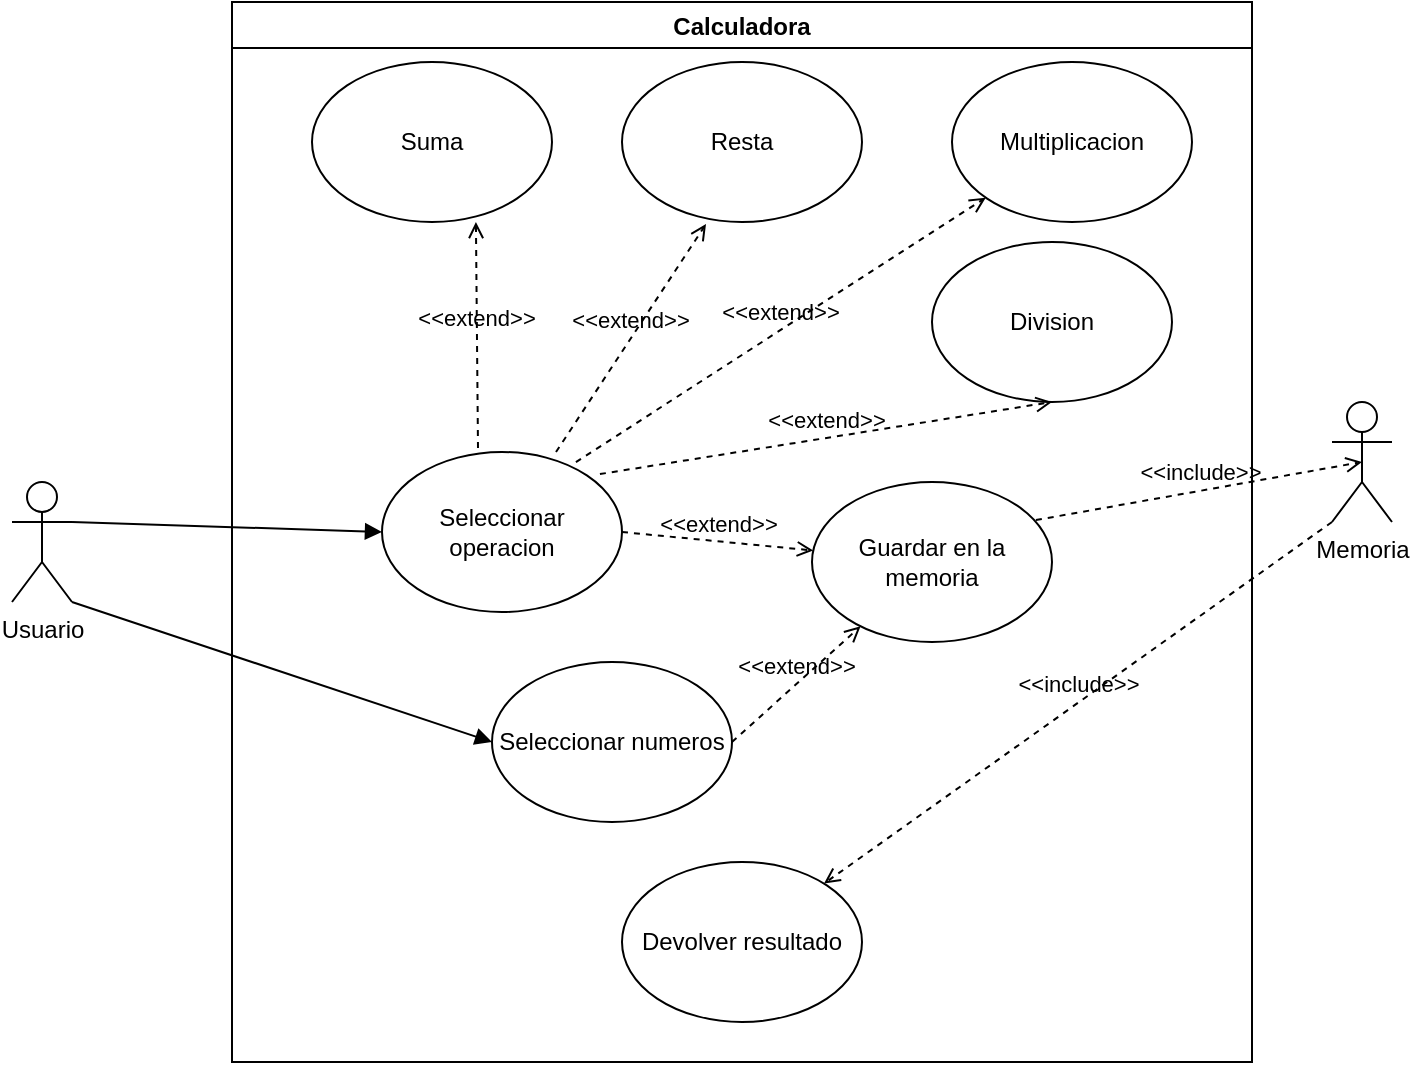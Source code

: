 <mxfile>
    <diagram id="m3O1IC_EEnL0OgvC01TA" name="Page-1">
        <mxGraphModel dx="819" dy="478" grid="1" gridSize="10" guides="1" tooltips="1" connect="1" arrows="1" fold="1" page="1" pageScale="1" pageWidth="827" pageHeight="1169" math="0" shadow="0">
            <root>
                <mxCell id="0"/>
                <mxCell id="1" parent="0"/>
                <mxCell id="3" value="Usuario" style="shape=umlActor;verticalLabelPosition=bottom;verticalAlign=top;html=1;outlineConnect=0;" vertex="1" parent="1">
                    <mxGeometry x="80" y="240" width="30" height="60" as="geometry"/>
                </mxCell>
                <mxCell id="4" value="Calculadora" style="swimlane;" vertex="1" parent="1">
                    <mxGeometry x="190" width="510" height="530" as="geometry"/>
                </mxCell>
                <mxCell id="8" value="Seleccionar numeros" style="ellipse;whiteSpace=wrap;html=1;" vertex="1" parent="4">
                    <mxGeometry x="130" y="330" width="120" height="80" as="geometry"/>
                </mxCell>
                <mxCell id="9" value="Suma" style="ellipse;whiteSpace=wrap;html=1;" vertex="1" parent="4">
                    <mxGeometry x="40" y="30" width="120" height="80" as="geometry"/>
                </mxCell>
                <mxCell id="10" value="Resta" style="ellipse;whiteSpace=wrap;html=1;" vertex="1" parent="4">
                    <mxGeometry x="195" y="30" width="120" height="80" as="geometry"/>
                </mxCell>
                <mxCell id="11" value="Multiplicacion" style="ellipse;whiteSpace=wrap;html=1;" vertex="1" parent="4">
                    <mxGeometry x="360" y="30" width="120" height="80" as="geometry"/>
                </mxCell>
                <mxCell id="12" value="Division" style="ellipse;whiteSpace=wrap;html=1;" vertex="1" parent="4">
                    <mxGeometry x="350" y="120" width="120" height="80" as="geometry"/>
                </mxCell>
                <mxCell id="14" value="Seleccionar operacion" style="ellipse;whiteSpace=wrap;html=1;" vertex="1" parent="4">
                    <mxGeometry x="75" y="225" width="120" height="80" as="geometry"/>
                </mxCell>
                <mxCell id="17" value="&amp;lt;&amp;lt;extend&amp;gt;&amp;gt;" style="html=1;verticalAlign=bottom;labelBackgroundColor=none;endArrow=open;endFill=0;dashed=1;entryX=0.683;entryY=1;entryDx=0;entryDy=0;entryPerimeter=0;exitX=0.4;exitY=-0.025;exitDx=0;exitDy=0;exitPerimeter=0;" edge="1" parent="4" source="14" target="9">
                    <mxGeometry width="160" relative="1" as="geometry">
                        <mxPoint x="160" y="250" as="sourcePoint"/>
                        <mxPoint x="320" y="250" as="targetPoint"/>
                    </mxGeometry>
                </mxCell>
                <mxCell id="18" value="&amp;lt;&amp;lt;extend&amp;gt;&amp;gt;" style="html=1;verticalAlign=bottom;labelBackgroundColor=none;endArrow=open;endFill=0;dashed=1;entryX=0.35;entryY=1.013;entryDx=0;entryDy=0;entryPerimeter=0;exitX=0.725;exitY=0;exitDx=0;exitDy=0;exitPerimeter=0;" edge="1" parent="4" source="14" target="10">
                    <mxGeometry width="160" relative="1" as="geometry">
                        <mxPoint x="160" y="250" as="sourcePoint"/>
                        <mxPoint x="320" y="250" as="targetPoint"/>
                    </mxGeometry>
                </mxCell>
                <mxCell id="19" value="&amp;lt;&amp;lt;extend&amp;gt;&amp;gt;" style="html=1;verticalAlign=bottom;labelBackgroundColor=none;endArrow=open;endFill=0;dashed=1;entryX=0.5;entryY=1;entryDx=0;entryDy=0;exitX=0.908;exitY=0.138;exitDx=0;exitDy=0;exitPerimeter=0;" edge="1" parent="4" source="14" target="12">
                    <mxGeometry width="160" relative="1" as="geometry">
                        <mxPoint x="160" y="250" as="sourcePoint"/>
                        <mxPoint x="320" y="250" as="targetPoint"/>
                    </mxGeometry>
                </mxCell>
                <mxCell id="20" value="&amp;lt;&amp;lt;extend&amp;gt;&amp;gt;" style="html=1;verticalAlign=bottom;labelBackgroundColor=none;endArrow=open;endFill=0;dashed=1;exitX=0.808;exitY=0.063;exitDx=0;exitDy=0;exitPerimeter=0;" edge="1" parent="4" source="14" target="11">
                    <mxGeometry width="160" relative="1" as="geometry">
                        <mxPoint x="160" y="250" as="sourcePoint"/>
                        <mxPoint x="320" y="250" as="targetPoint"/>
                    </mxGeometry>
                </mxCell>
                <mxCell id="23" value="Guardar en la memoria" style="ellipse;whiteSpace=wrap;html=1;" vertex="1" parent="4">
                    <mxGeometry x="290" y="240" width="120" height="80" as="geometry"/>
                </mxCell>
                <mxCell id="22" value="&amp;lt;&amp;lt;extend&amp;gt;&amp;gt;" style="html=1;verticalAlign=bottom;labelBackgroundColor=none;endArrow=open;endFill=0;dashed=1;exitX=1;exitY=0.5;exitDx=0;exitDy=0;" edge="1" parent="4" source="8" target="23">
                    <mxGeometry width="160" relative="1" as="geometry">
                        <mxPoint x="160" y="350" as="sourcePoint"/>
                        <mxPoint x="320" y="350" as="targetPoint"/>
                    </mxGeometry>
                </mxCell>
                <mxCell id="21" value="&amp;lt;&amp;lt;extend&amp;gt;&amp;gt;" style="html=1;verticalAlign=bottom;labelBackgroundColor=none;endArrow=open;endFill=0;dashed=1;exitX=1;exitY=0.5;exitDx=0;exitDy=0;" edge="1" parent="4" source="14" target="23">
                    <mxGeometry width="160" relative="1" as="geometry">
                        <mxPoint x="160" y="350" as="sourcePoint"/>
                        <mxPoint x="320" y="350" as="targetPoint"/>
                    </mxGeometry>
                </mxCell>
                <mxCell id="25" value="Devolver resultado" style="ellipse;whiteSpace=wrap;html=1;" vertex="1" parent="4">
                    <mxGeometry x="195" y="430" width="120" height="80" as="geometry"/>
                </mxCell>
                <mxCell id="6" value="Memoria" style="shape=umlActor;verticalLabelPosition=bottom;verticalAlign=top;html=1;outlineConnect=0;" vertex="1" parent="1">
                    <mxGeometry x="740" y="200" width="30" height="60" as="geometry"/>
                </mxCell>
                <mxCell id="24" value="&amp;lt;&amp;lt;include&amp;gt;&amp;gt;" style="html=1;verticalAlign=bottom;labelBackgroundColor=none;endArrow=open;endFill=0;dashed=1;entryX=0.5;entryY=0.5;entryDx=0;entryDy=0;entryPerimeter=0;exitX=0.933;exitY=0.238;exitDx=0;exitDy=0;exitPerimeter=0;" edge="1" parent="1" source="23" target="6">
                    <mxGeometry width="160" relative="1" as="geometry">
                        <mxPoint x="350" y="230" as="sourcePoint"/>
                        <mxPoint x="510" y="230" as="targetPoint"/>
                    </mxGeometry>
                </mxCell>
                <mxCell id="29" value="&amp;lt;&amp;lt;include&amp;gt;&amp;gt;" style="html=1;verticalAlign=bottom;labelBackgroundColor=none;endArrow=open;endFill=0;dashed=1;exitX=0;exitY=1;exitDx=0;exitDy=0;exitPerimeter=0;" edge="1" parent="1" source="6" target="25">
                    <mxGeometry width="160" relative="1" as="geometry">
                        <mxPoint x="350" y="330" as="sourcePoint"/>
                        <mxPoint x="510" y="330" as="targetPoint"/>
                    </mxGeometry>
                </mxCell>
                <mxCell id="31" value="" style="html=1;verticalAlign=bottom;labelBackgroundColor=none;endArrow=block;endFill=1;exitX=1;exitY=0.333;exitDx=0;exitDy=0;exitPerimeter=0;entryX=0;entryY=0.5;entryDx=0;entryDy=0;" edge="1" parent="1" source="3" target="14">
                    <mxGeometry width="160" relative="1" as="geometry">
                        <mxPoint x="390" y="230" as="sourcePoint"/>
                        <mxPoint x="550" y="230" as="targetPoint"/>
                    </mxGeometry>
                </mxCell>
                <mxCell id="32" value="" style="html=1;verticalAlign=bottom;labelBackgroundColor=none;endArrow=block;endFill=1;exitX=1;exitY=1;exitDx=0;exitDy=0;exitPerimeter=0;entryX=0;entryY=0.5;entryDx=0;entryDy=0;" edge="1" parent="1" source="3" target="8">
                    <mxGeometry width="160" relative="1" as="geometry">
                        <mxPoint x="390" y="230" as="sourcePoint"/>
                        <mxPoint x="550" y="230" as="targetPoint"/>
                    </mxGeometry>
                </mxCell>
            </root>
        </mxGraphModel>
    </diagram>
</mxfile>